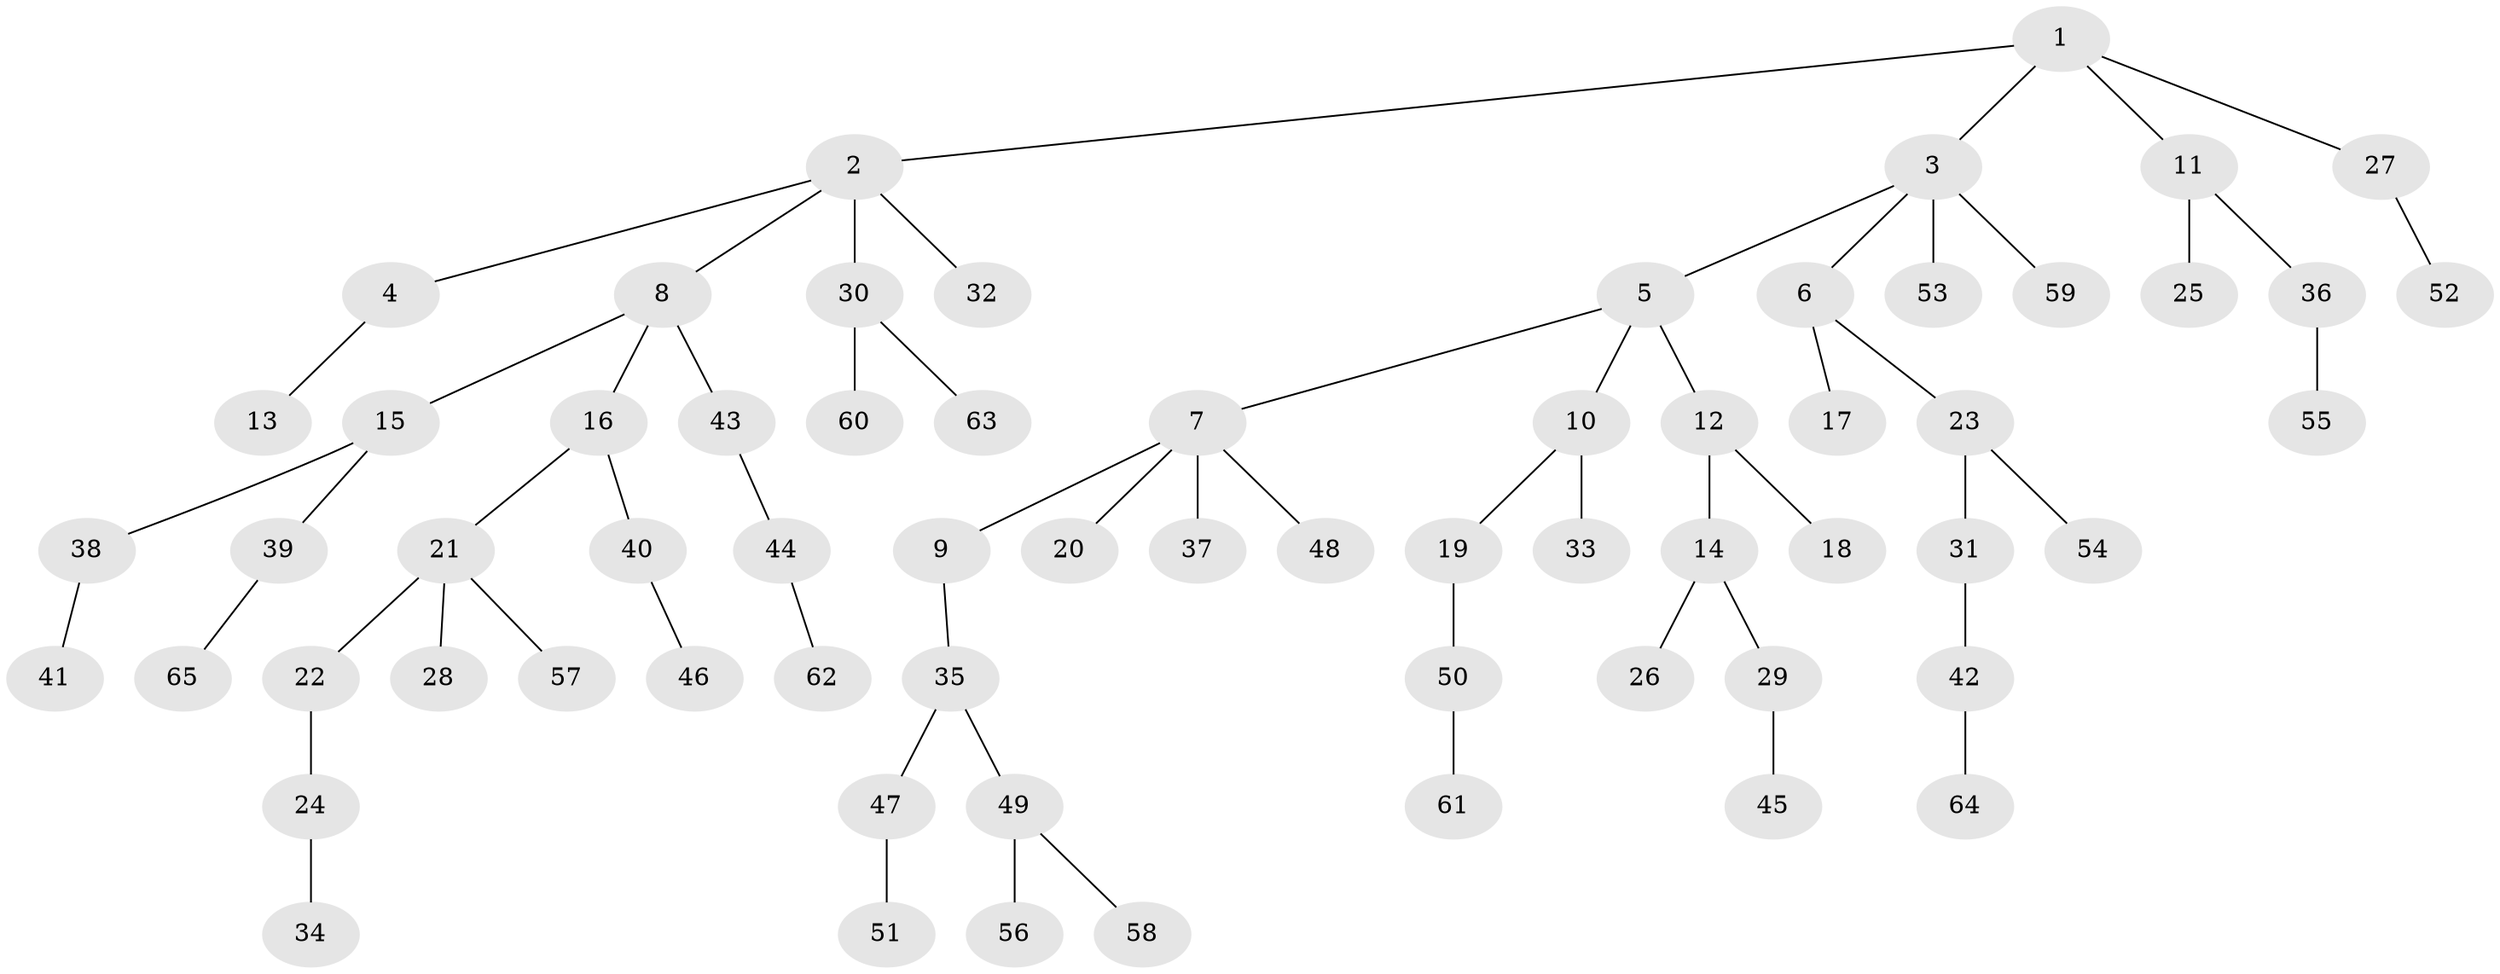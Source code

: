 // coarse degree distribution, {2: 0.34375, 1: 0.53125, 4: 0.0625, 9: 0.03125, 6: 0.03125}
// Generated by graph-tools (version 1.1) at 2025/56/03/04/25 21:56:37]
// undirected, 65 vertices, 64 edges
graph export_dot {
graph [start="1"]
  node [color=gray90,style=filled];
  1;
  2;
  3;
  4;
  5;
  6;
  7;
  8;
  9;
  10;
  11;
  12;
  13;
  14;
  15;
  16;
  17;
  18;
  19;
  20;
  21;
  22;
  23;
  24;
  25;
  26;
  27;
  28;
  29;
  30;
  31;
  32;
  33;
  34;
  35;
  36;
  37;
  38;
  39;
  40;
  41;
  42;
  43;
  44;
  45;
  46;
  47;
  48;
  49;
  50;
  51;
  52;
  53;
  54;
  55;
  56;
  57;
  58;
  59;
  60;
  61;
  62;
  63;
  64;
  65;
  1 -- 2;
  1 -- 3;
  1 -- 11;
  1 -- 27;
  2 -- 4;
  2 -- 8;
  2 -- 30;
  2 -- 32;
  3 -- 5;
  3 -- 6;
  3 -- 53;
  3 -- 59;
  4 -- 13;
  5 -- 7;
  5 -- 10;
  5 -- 12;
  6 -- 17;
  6 -- 23;
  7 -- 9;
  7 -- 20;
  7 -- 37;
  7 -- 48;
  8 -- 15;
  8 -- 16;
  8 -- 43;
  9 -- 35;
  10 -- 19;
  10 -- 33;
  11 -- 25;
  11 -- 36;
  12 -- 14;
  12 -- 18;
  14 -- 26;
  14 -- 29;
  15 -- 38;
  15 -- 39;
  16 -- 21;
  16 -- 40;
  19 -- 50;
  21 -- 22;
  21 -- 28;
  21 -- 57;
  22 -- 24;
  23 -- 31;
  23 -- 54;
  24 -- 34;
  27 -- 52;
  29 -- 45;
  30 -- 60;
  30 -- 63;
  31 -- 42;
  35 -- 47;
  35 -- 49;
  36 -- 55;
  38 -- 41;
  39 -- 65;
  40 -- 46;
  42 -- 64;
  43 -- 44;
  44 -- 62;
  47 -- 51;
  49 -- 56;
  49 -- 58;
  50 -- 61;
}
